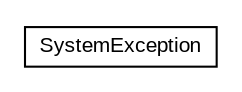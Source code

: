 #!/usr/local/bin/dot
#
# Class diagram 
# Generated by UMLGraph version R5_6 (http://www.umlgraph.org/)
#

digraph G {
	edge [fontname="arial",fontsize=10,labelfontname="arial",labelfontsize=10];
	node [fontname="arial",fontsize=10,shape=plaintext];
	nodesep=0.25;
	ranksep=0.5;
	// org.thoughtworks.sales.stage1.exception.SystemException
	c5727 [label=<<table title="org.thoughtworks.sales.stage1.exception.SystemException" border="0" cellborder="1" cellspacing="0" cellpadding="2" port="p" href="./SystemException.html">
		<tr><td><table border="0" cellspacing="0" cellpadding="1">
<tr><td align="center" balign="center"> SystemException </td></tr>
		</table></td></tr>
		</table>>, URL="./SystemException.html", fontname="arial", fontcolor="black", fontsize=10.0];
}

